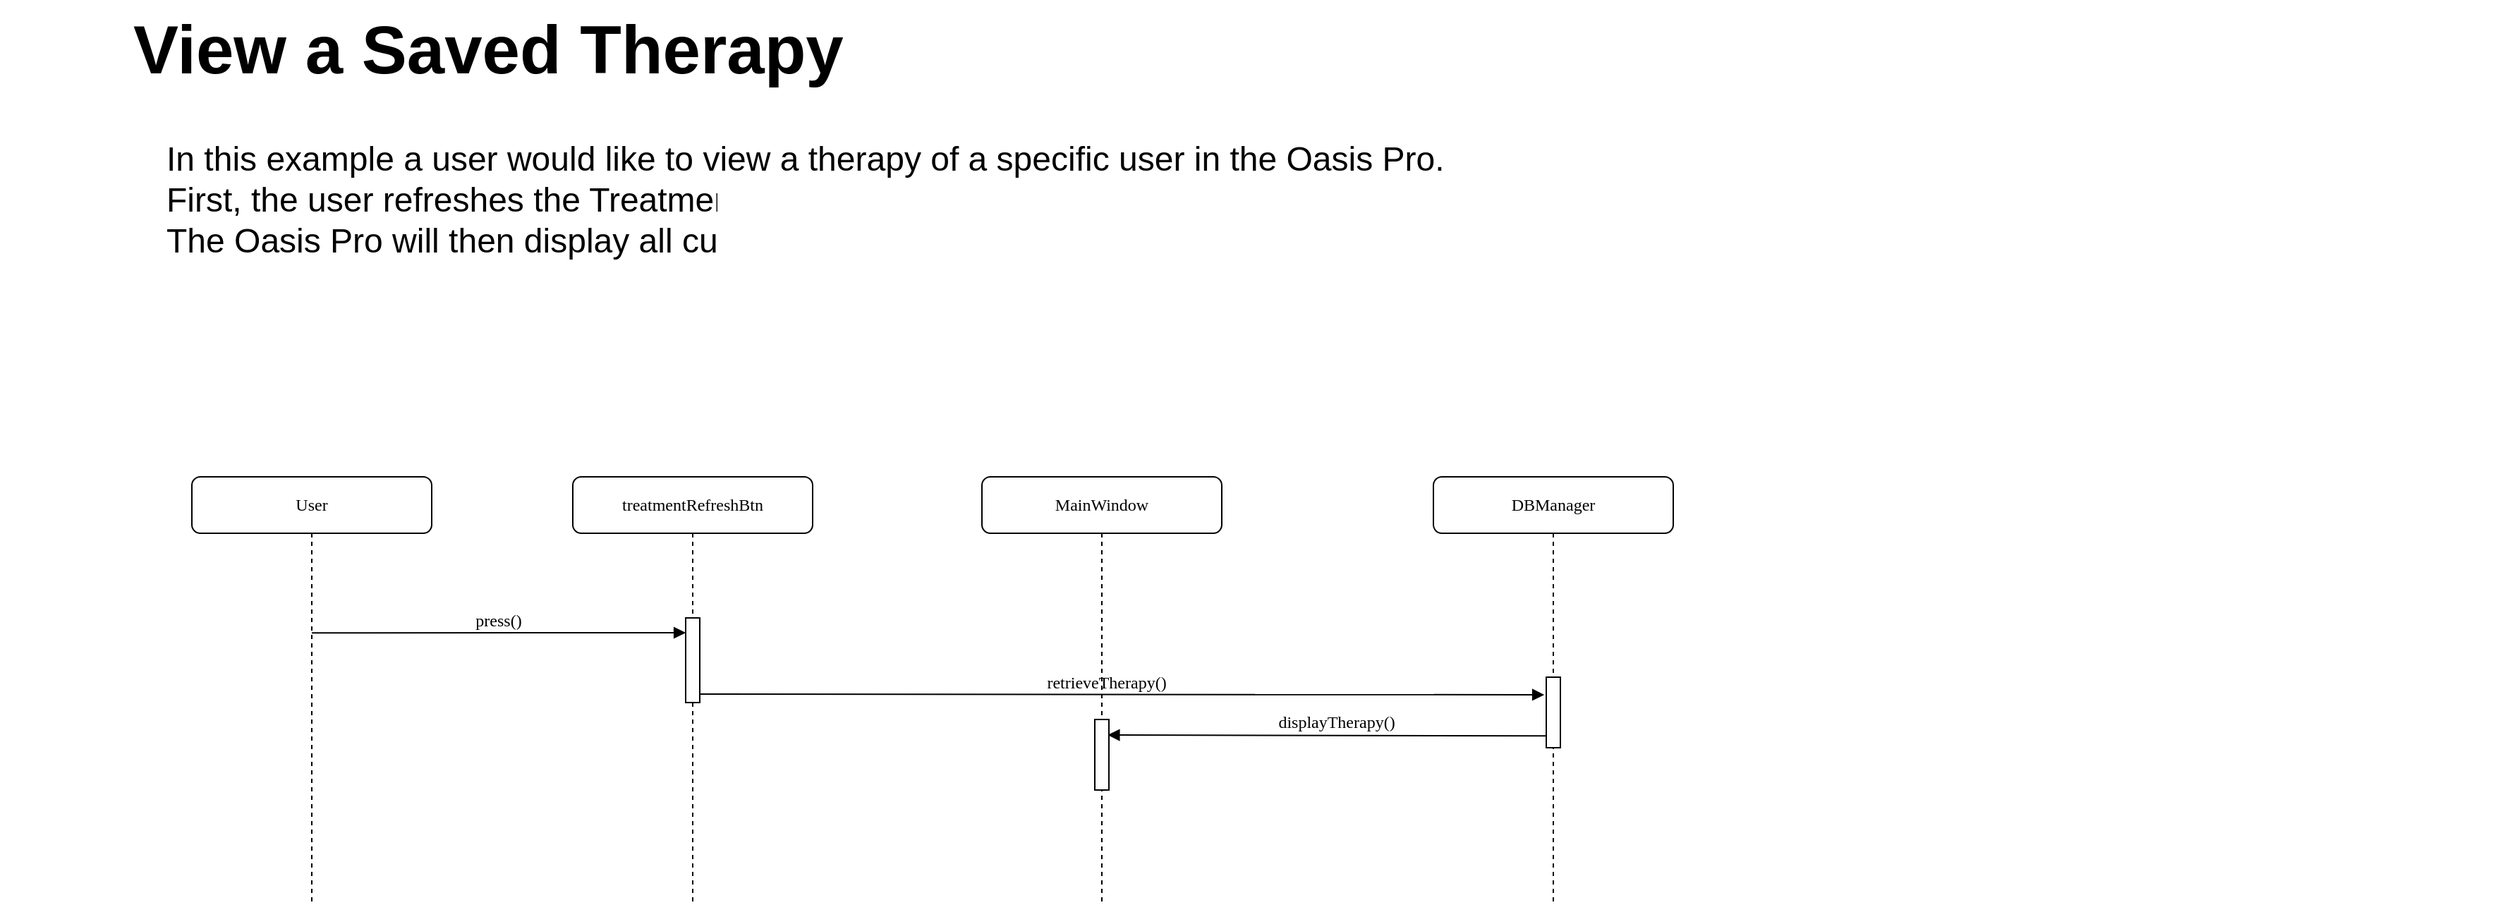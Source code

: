 <mxfile version="20.5.3" type="device"><diagram id="n25RkYvqXx8PlnrCStoU" name="Page-1"><mxGraphModel dx="2153" dy="1880" grid="1" gridSize="10" guides="1" tooltips="1" connect="1" arrows="1" fold="1" page="1" pageScale="1" pageWidth="850" pageHeight="1100" math="0" shadow="0"><root><mxCell id="0"/><mxCell id="1" parent="0"/><mxCell id="BTChtHD4_wsAtroRzyra-21" value="treatmentRefreshBtn" style="shape=umlLifeline;perimeter=lifelinePerimeter;whiteSpace=wrap;container=1;collapsible=0;recursiveResize=0;outlineConnect=0;rounded=1;shadow=0;comic=0;labelBackgroundColor=none;strokeWidth=1;fontFamily=Verdana;fontSize=12;align=center;html=1;" parent="1" vertex="1"><mxGeometry x="-80" y="118" width="170" height="302" as="geometry"/></mxCell><mxCell id="BTChtHD4_wsAtroRzyra-22" value="" style="html=1;points=[];perimeter=orthogonalPerimeter;rounded=0;shadow=0;comic=0;labelBackgroundColor=none;strokeWidth=1;fontFamily=Verdana;fontSize=12;align=center;" parent="BTChtHD4_wsAtroRzyra-21" vertex="1"><mxGeometry x="80" y="100" width="10" height="60" as="geometry"/></mxCell><mxCell id="BTChtHD4_wsAtroRzyra-24" value="&lt;blockquote style=&quot;margin: 0 0 0 40px; border: none; padding: 0px;&quot;&gt;&lt;font style=&quot;font-size: 48px;&quot;&gt;&amp;nbsp;&amp;nbsp;&amp;nbsp; View a Saved Therapy&lt;/font&gt;&lt;/blockquote&gt;" style="text;strokeColor=none;fillColor=none;html=1;fontSize=24;fontStyle=1;verticalAlign=middle;align=center;" parent="1" vertex="1"><mxGeometry x="-440" y="-220" width="506" height="70" as="geometry"/></mxCell><mxCell id="BTChtHD4_wsAtroRzyra-25" value="User" style="shape=umlLifeline;perimeter=lifelinePerimeter;whiteSpace=wrap;container=1;collapsible=0;recursiveResize=0;outlineConnect=0;rounded=1;shadow=0;comic=0;labelBackgroundColor=none;strokeWidth=1;fontFamily=Verdana;fontSize=12;align=center;html=1;" parent="1" vertex="1"><mxGeometry x="-350" y="118" width="170" height="302" as="geometry"/></mxCell><mxCell id="BTChtHD4_wsAtroRzyra-26" value="MainWindow" style="shape=umlLifeline;perimeter=lifelinePerimeter;whiteSpace=wrap;container=1;collapsible=0;recursiveResize=0;outlineConnect=0;rounded=1;shadow=0;comic=0;labelBackgroundColor=none;strokeWidth=1;fontFamily=Verdana;fontSize=12;align=center;html=1;" parent="1" vertex="1"><mxGeometry x="210" y="118" width="170" height="302" as="geometry"/></mxCell><mxCell id="BTChtHD4_wsAtroRzyra-44" value="" style="html=1;points=[];perimeter=orthogonalPerimeter;rounded=0;shadow=0;comic=0;labelBackgroundColor=none;strokeWidth=1;fontFamily=Verdana;fontSize=12;align=center;" parent="BTChtHD4_wsAtroRzyra-26" vertex="1"><mxGeometry x="80" y="172" width="10" height="50" as="geometry"/></mxCell><mxCell id="ccZJS0fJ4mZHjopi5fAb-18" value="retrieveTherapy()" style="html=1;verticalAlign=bottom;endArrow=block;labelBackgroundColor=none;fontFamily=Verdana;fontSize=12;edgeStyle=elbowEdgeStyle;elbow=vertical;exitX=1.089;exitY=0.887;exitDx=0;exitDy=0;exitPerimeter=0;entryX=-0.143;entryY=0.257;entryDx=0;entryDy=0;entryPerimeter=0;" parent="BTChtHD4_wsAtroRzyra-26" target="ccZJS0fJ4mZHjopi5fAb-9" edge="1"><mxGeometry x="-0.039" relative="1" as="geometry"><mxPoint x="-200" y="154.0" as="sourcePoint"/><mxPoint x="19.95" y="155.05" as="targetPoint"/><mxPoint as="offset"/></mxGeometry></mxCell><mxCell id="BTChtHD4_wsAtroRzyra-29" value="press()" style="html=1;verticalAlign=bottom;endArrow=block;entryX=0.471;entryY=0.193;labelBackgroundColor=none;fontFamily=Verdana;fontSize=12;edgeStyle=elbowEdgeStyle;elbow=vertical;entryDx=0;entryDy=0;entryPerimeter=0;" parent="1" edge="1"><mxGeometry relative="1" as="geometry"><mxPoint x="-264.965" y="228.581" as="sourcePoint"/><mxPoint x="0.07" y="228.54" as="targetPoint"/></mxGeometry></mxCell><mxCell id="BTChtHD4_wsAtroRzyra-42" value="&lt;div align=&quot;left&quot;&gt;&lt;span style=&quot;font-weight: normal;&quot;&gt;In this example a user would like to view a therapy of a specific user in the Oasis Pro.&lt;br&gt;&lt;/span&gt;&lt;/div&gt;&lt;div align=&quot;left&quot;&gt;&lt;span style=&quot;font-weight: normal;&quot;&gt;First, the user refreshes the Treatment History List Box by pressing the Refresh Button. &lt;br&gt;&lt;/span&gt;&lt;/div&gt;&lt;div align=&quot;left&quot;&gt;&lt;span style=&quot;font-weight: normal;&quot;&gt;The Oasis Pro will then display all currently saved therapies of that specific user. &lt;br&gt;&lt;br&gt;&lt;br&gt;&lt;/span&gt;&lt;/div&gt;&lt;div align=&quot;left&quot;&gt;&lt;br&gt;&lt;/div&gt;" style="text;strokeColor=none;fillColor=none;html=1;fontSize=24;fontStyle=1;verticalAlign=middle;align=left;" parent="1" vertex="1"><mxGeometry x="-370" y="-90" width="1655" height="110" as="geometry"/></mxCell><mxCell id="VtElNI_yFJy1LPrPlem_-14" value="DBManager" style="shape=umlLifeline;perimeter=lifelinePerimeter;whiteSpace=wrap;container=1;collapsible=0;recursiveResize=0;outlineConnect=0;rounded=1;shadow=0;comic=0;labelBackgroundColor=none;strokeWidth=1;fontFamily=Verdana;fontSize=12;align=center;html=1;" parent="1" vertex="1"><mxGeometry x="530" y="118" width="170" height="302" as="geometry"/></mxCell><mxCell id="ccZJS0fJ4mZHjopi5fAb-9" value="" style="html=1;points=[];perimeter=orthogonalPerimeter;rounded=0;shadow=0;comic=0;labelBackgroundColor=none;strokeWidth=1;fontFamily=Verdana;fontSize=12;align=center;" parent="VtElNI_yFJy1LPrPlem_-14" vertex="1"><mxGeometry x="80" y="142" width="10" height="50" as="geometry"/></mxCell><mxCell id="ccZJS0fJ4mZHjopi5fAb-19" value="displayTherapy()" style="html=1;verticalAlign=bottom;endArrow=block;labelBackgroundColor=none;fontFamily=Verdana;fontSize=12;edgeStyle=elbowEdgeStyle;elbow=vertical;exitX=-0.233;exitY=0.833;exitDx=0;exitDy=0;exitPerimeter=0;entryX=0.917;entryY=0.213;entryDx=0;entryDy=0;entryPerimeter=0;" parent="1" target="BTChtHD4_wsAtroRzyra-44" edge="1"><mxGeometry x="-0.039" relative="1" as="geometry"><mxPoint x="610.34" y="301.65" as="sourcePoint"/><mxPoint x="346.0" y="303" as="targetPoint"/><mxPoint as="offset"/></mxGeometry></mxCell></root></mxGraphModel></diagram></mxfile>